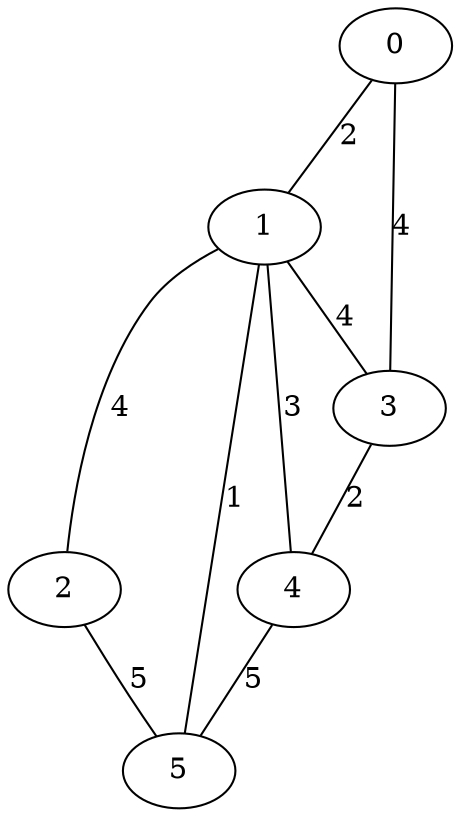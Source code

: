 graph {
0 -- 1[label=2, weight=2]
0 -- 3[label=4, weight=4]
1 -- 2[label=4, weight=4]
1 -- 3[label=4, weight=4]
1 -- 4[label=3, weight=3]
1 -- 5[label=1, weight=1]
2 -- 5[label=5, weight=5]
3 -- 4[label=2, weight=2]
4 -- 5[label=5, weight=5]
}

 
 
 
 
 
 
 
 
 
